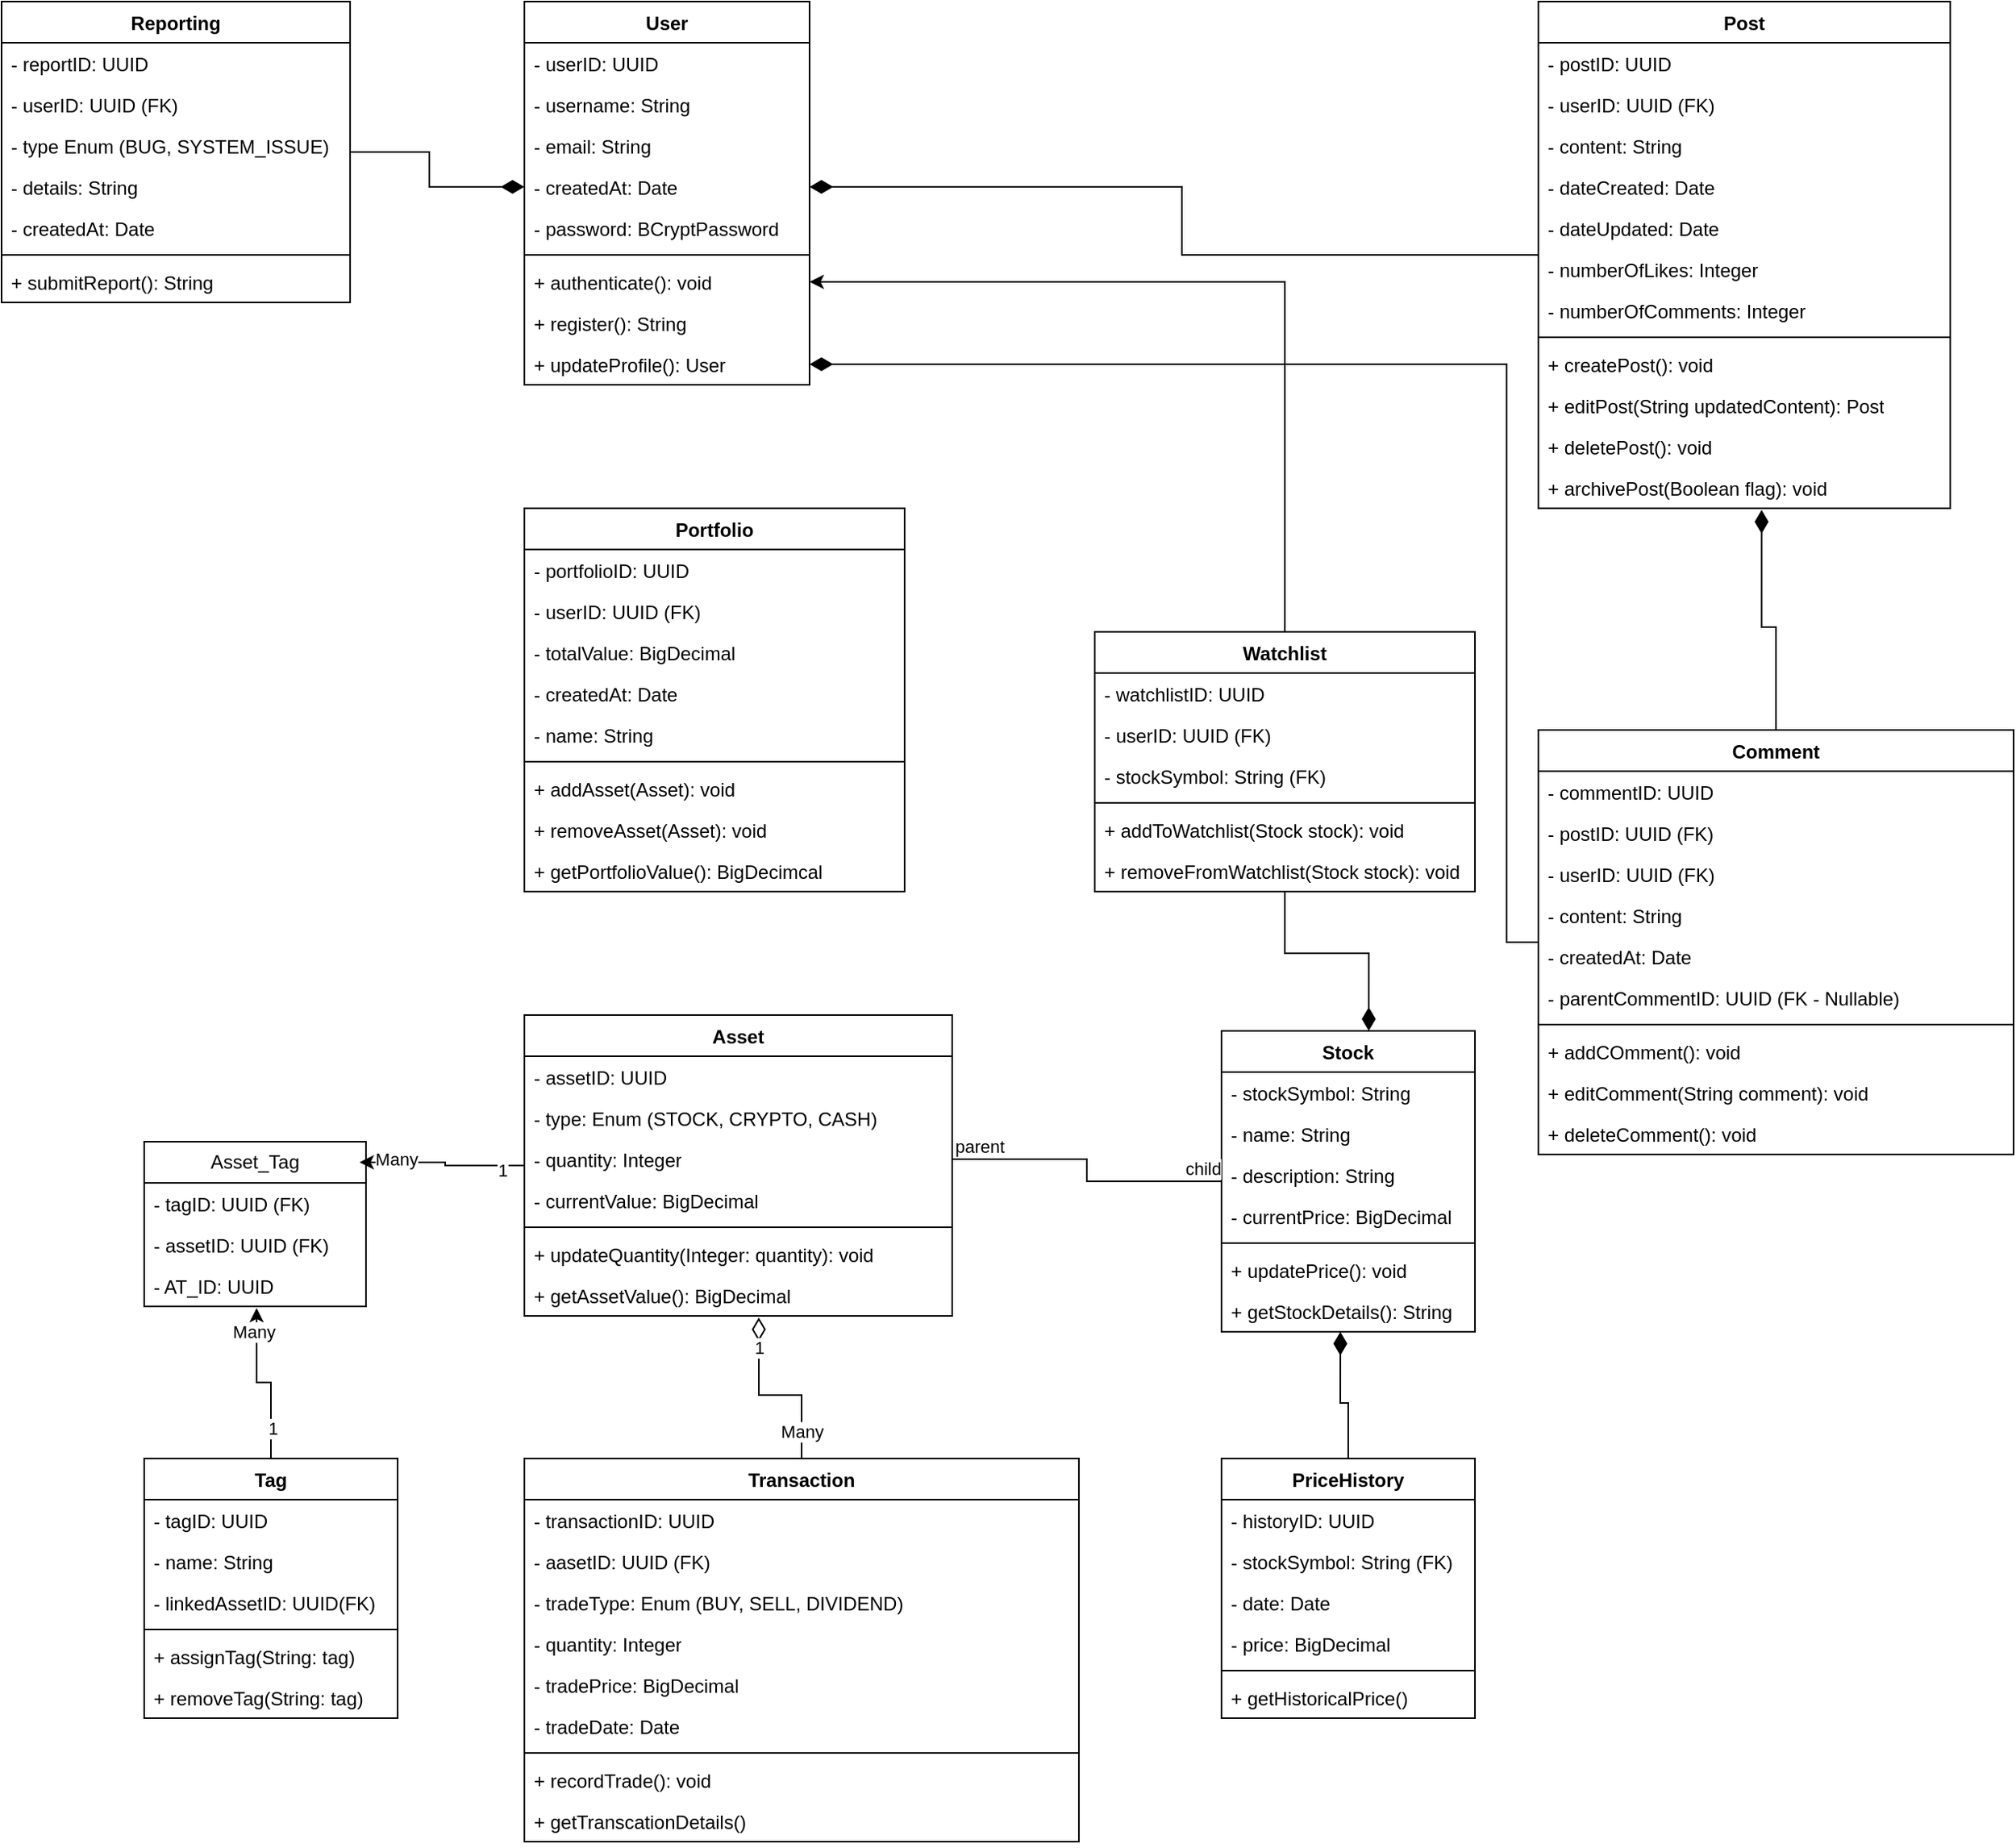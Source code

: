 <mxfile version="27.1.1">
  <diagram name="Page-1" id="xA2utUToeC0ERd6fN_F2">
    <mxGraphModel dx="2295" dy="1387" grid="1" gridSize="10" guides="1" tooltips="1" connect="1" arrows="1" fold="1" page="1" pageScale="1" pageWidth="850" pageHeight="1100" math="0" shadow="0">
      <root>
        <mxCell id="0" />
        <mxCell id="1" parent="0" />
        <mxCell id="ZjIyij9yRDA-BsAhXLXP-1" value="User" style="swimlane;fontStyle=1;align=center;verticalAlign=top;childLayout=stackLayout;horizontal=1;startSize=26;horizontalStack=0;resizeParent=1;resizeParentMax=0;resizeLast=0;collapsible=1;marginBottom=0;whiteSpace=wrap;html=1;" vertex="1" parent="1">
          <mxGeometry x="80" y="80" width="180" height="242" as="geometry" />
        </mxCell>
        <mxCell id="ZjIyij9yRDA-BsAhXLXP-2" value="- userID: UUID" style="text;strokeColor=none;fillColor=none;align=left;verticalAlign=top;spacingLeft=4;spacingRight=4;overflow=hidden;rotatable=0;points=[[0,0.5],[1,0.5]];portConstraint=eastwest;whiteSpace=wrap;html=1;" vertex="1" parent="ZjIyij9yRDA-BsAhXLXP-1">
          <mxGeometry y="26" width="180" height="26" as="geometry" />
        </mxCell>
        <mxCell id="ZjIyij9yRDA-BsAhXLXP-9" value="- username: String" style="text;strokeColor=none;fillColor=none;align=left;verticalAlign=top;spacingLeft=4;spacingRight=4;overflow=hidden;rotatable=0;points=[[0,0.5],[1,0.5]];portConstraint=eastwest;whiteSpace=wrap;html=1;" vertex="1" parent="ZjIyij9yRDA-BsAhXLXP-1">
          <mxGeometry y="52" width="180" height="26" as="geometry" />
        </mxCell>
        <mxCell id="ZjIyij9yRDA-BsAhXLXP-8" value="- email: String" style="text;strokeColor=none;fillColor=none;align=left;verticalAlign=top;spacingLeft=4;spacingRight=4;overflow=hidden;rotatable=0;points=[[0,0.5],[1,0.5]];portConstraint=eastwest;whiteSpace=wrap;html=1;" vertex="1" parent="ZjIyij9yRDA-BsAhXLXP-1">
          <mxGeometry y="78" width="180" height="26" as="geometry" />
        </mxCell>
        <mxCell id="ZjIyij9yRDA-BsAhXLXP-10" value="- createdAt: Date" style="text;strokeColor=none;fillColor=none;align=left;verticalAlign=top;spacingLeft=4;spacingRight=4;overflow=hidden;rotatable=0;points=[[0,0.5],[1,0.5]];portConstraint=eastwest;whiteSpace=wrap;html=1;" vertex="1" parent="ZjIyij9yRDA-BsAhXLXP-1">
          <mxGeometry y="104" width="180" height="26" as="geometry" />
        </mxCell>
        <mxCell id="ZjIyij9yRDA-BsAhXLXP-11" value="- password: BCryptPassword" style="text;strokeColor=none;fillColor=none;align=left;verticalAlign=top;spacingLeft=4;spacingRight=4;overflow=hidden;rotatable=0;points=[[0,0.5],[1,0.5]];portConstraint=eastwest;whiteSpace=wrap;html=1;" vertex="1" parent="ZjIyij9yRDA-BsAhXLXP-1">
          <mxGeometry y="130" width="180" height="26" as="geometry" />
        </mxCell>
        <mxCell id="ZjIyij9yRDA-BsAhXLXP-3" value="" style="line;strokeWidth=1;fillColor=none;align=left;verticalAlign=middle;spacingTop=-1;spacingLeft=3;spacingRight=3;rotatable=0;labelPosition=right;points=[];portConstraint=eastwest;strokeColor=inherit;" vertex="1" parent="ZjIyij9yRDA-BsAhXLXP-1">
          <mxGeometry y="156" width="180" height="8" as="geometry" />
        </mxCell>
        <mxCell id="ZjIyij9yRDA-BsAhXLXP-4" value="+ authenticate(): void" style="text;strokeColor=none;fillColor=none;align=left;verticalAlign=top;spacingLeft=4;spacingRight=4;overflow=hidden;rotatable=0;points=[[0,0.5],[1,0.5]];portConstraint=eastwest;whiteSpace=wrap;html=1;" vertex="1" parent="ZjIyij9yRDA-BsAhXLXP-1">
          <mxGeometry y="164" width="180" height="26" as="geometry" />
        </mxCell>
        <mxCell id="ZjIyij9yRDA-BsAhXLXP-13" value="+ register(): String" style="text;strokeColor=none;fillColor=none;align=left;verticalAlign=top;spacingLeft=4;spacingRight=4;overflow=hidden;rotatable=0;points=[[0,0.5],[1,0.5]];portConstraint=eastwest;whiteSpace=wrap;html=1;" vertex="1" parent="ZjIyij9yRDA-BsAhXLXP-1">
          <mxGeometry y="190" width="180" height="26" as="geometry" />
        </mxCell>
        <mxCell id="ZjIyij9yRDA-BsAhXLXP-14" value="+ updateProfile(): User" style="text;strokeColor=none;fillColor=none;align=left;verticalAlign=top;spacingLeft=4;spacingRight=4;overflow=hidden;rotatable=0;points=[[0,0.5],[1,0.5]];portConstraint=eastwest;whiteSpace=wrap;html=1;" vertex="1" parent="ZjIyij9yRDA-BsAhXLXP-1">
          <mxGeometry y="216" width="180" height="26" as="geometry" />
        </mxCell>
        <mxCell id="ZjIyij9yRDA-BsAhXLXP-19" value="Portfolio" style="swimlane;fontStyle=1;align=center;verticalAlign=top;childLayout=stackLayout;horizontal=1;startSize=26;horizontalStack=0;resizeParent=1;resizeParentMax=0;resizeLast=0;collapsible=1;marginBottom=0;whiteSpace=wrap;html=1;" vertex="1" parent="1">
          <mxGeometry x="80" y="400" width="240" height="242" as="geometry" />
        </mxCell>
        <mxCell id="ZjIyij9yRDA-BsAhXLXP-20" value="- portfolioID: UUID" style="text;strokeColor=none;fillColor=none;align=left;verticalAlign=top;spacingLeft=4;spacingRight=4;overflow=hidden;rotatable=0;points=[[0,0.5],[1,0.5]];portConstraint=eastwest;whiteSpace=wrap;html=1;" vertex="1" parent="ZjIyij9yRDA-BsAhXLXP-19">
          <mxGeometry y="26" width="240" height="26" as="geometry" />
        </mxCell>
        <mxCell id="ZjIyij9yRDA-BsAhXLXP-25" value="- userID: UUID (FK)" style="text;strokeColor=none;fillColor=none;align=left;verticalAlign=top;spacingLeft=4;spacingRight=4;overflow=hidden;rotatable=0;points=[[0,0.5],[1,0.5]];portConstraint=eastwest;whiteSpace=wrap;html=1;" vertex="1" parent="ZjIyij9yRDA-BsAhXLXP-19">
          <mxGeometry y="52" width="240" height="26" as="geometry" />
        </mxCell>
        <mxCell id="ZjIyij9yRDA-BsAhXLXP-24" value="- totalValue: BigDecimal" style="text;strokeColor=none;fillColor=none;align=left;verticalAlign=top;spacingLeft=4;spacingRight=4;overflow=hidden;rotatable=0;points=[[0,0.5],[1,0.5]];portConstraint=eastwest;whiteSpace=wrap;html=1;" vertex="1" parent="ZjIyij9yRDA-BsAhXLXP-19">
          <mxGeometry y="78" width="240" height="26" as="geometry" />
        </mxCell>
        <mxCell id="ZjIyij9yRDA-BsAhXLXP-23" value="- createdAt: Date" style="text;strokeColor=none;fillColor=none;align=left;verticalAlign=top;spacingLeft=4;spacingRight=4;overflow=hidden;rotatable=0;points=[[0,0.5],[1,0.5]];portConstraint=eastwest;whiteSpace=wrap;html=1;" vertex="1" parent="ZjIyij9yRDA-BsAhXLXP-19">
          <mxGeometry y="104" width="240" height="26" as="geometry" />
        </mxCell>
        <mxCell id="ZjIyij9yRDA-BsAhXLXP-26" value="- name: String" style="text;strokeColor=none;fillColor=none;align=left;verticalAlign=top;spacingLeft=4;spacingRight=4;overflow=hidden;rotatable=0;points=[[0,0.5],[1,0.5]];portConstraint=eastwest;whiteSpace=wrap;html=1;" vertex="1" parent="ZjIyij9yRDA-BsAhXLXP-19">
          <mxGeometry y="130" width="240" height="26" as="geometry" />
        </mxCell>
        <mxCell id="ZjIyij9yRDA-BsAhXLXP-21" value="" style="line;strokeWidth=1;fillColor=none;align=left;verticalAlign=middle;spacingTop=-1;spacingLeft=3;spacingRight=3;rotatable=0;labelPosition=right;points=[];portConstraint=eastwest;strokeColor=inherit;" vertex="1" parent="ZjIyij9yRDA-BsAhXLXP-19">
          <mxGeometry y="156" width="240" height="8" as="geometry" />
        </mxCell>
        <mxCell id="ZjIyij9yRDA-BsAhXLXP-22" value="+ addAsset(Asset): void" style="text;strokeColor=none;fillColor=none;align=left;verticalAlign=top;spacingLeft=4;spacingRight=4;overflow=hidden;rotatable=0;points=[[0,0.5],[1,0.5]];portConstraint=eastwest;whiteSpace=wrap;html=1;" vertex="1" parent="ZjIyij9yRDA-BsAhXLXP-19">
          <mxGeometry y="164" width="240" height="26" as="geometry" />
        </mxCell>
        <mxCell id="ZjIyij9yRDA-BsAhXLXP-27" value="+ removeAsset(Asset): void" style="text;strokeColor=none;fillColor=none;align=left;verticalAlign=top;spacingLeft=4;spacingRight=4;overflow=hidden;rotatable=0;points=[[0,0.5],[1,0.5]];portConstraint=eastwest;whiteSpace=wrap;html=1;" vertex="1" parent="ZjIyij9yRDA-BsAhXLXP-19">
          <mxGeometry y="190" width="240" height="26" as="geometry" />
        </mxCell>
        <mxCell id="ZjIyij9yRDA-BsAhXLXP-28" value="+ getPortfolioValue(): BigDecimcal" style="text;strokeColor=none;fillColor=none;align=left;verticalAlign=top;spacingLeft=4;spacingRight=4;overflow=hidden;rotatable=0;points=[[0,0.5],[1,0.5]];portConstraint=eastwest;whiteSpace=wrap;html=1;" vertex="1" parent="ZjIyij9yRDA-BsAhXLXP-19">
          <mxGeometry y="216" width="240" height="26" as="geometry" />
        </mxCell>
        <mxCell id="ZjIyij9yRDA-BsAhXLXP-29" value="Asset" style="swimlane;fontStyle=1;align=center;verticalAlign=top;childLayout=stackLayout;horizontal=1;startSize=26;horizontalStack=0;resizeParent=1;resizeParentMax=0;resizeLast=0;collapsible=1;marginBottom=0;whiteSpace=wrap;html=1;" vertex="1" parent="1">
          <mxGeometry x="80" y="720" width="270" height="190" as="geometry" />
        </mxCell>
        <mxCell id="ZjIyij9yRDA-BsAhXLXP-30" value="- assetID: UUID" style="text;strokeColor=none;fillColor=none;align=left;verticalAlign=top;spacingLeft=4;spacingRight=4;overflow=hidden;rotatable=0;points=[[0,0.5],[1,0.5]];portConstraint=eastwest;whiteSpace=wrap;html=1;" vertex="1" parent="ZjIyij9yRDA-BsAhXLXP-29">
          <mxGeometry y="26" width="270" height="26" as="geometry" />
        </mxCell>
        <mxCell id="ZjIyij9yRDA-BsAhXLXP-33" value="- type: Enum (STOCK, CRYPTO, CASH)" style="text;strokeColor=none;fillColor=none;align=left;verticalAlign=top;spacingLeft=4;spacingRight=4;overflow=hidden;rotatable=0;points=[[0,0.5],[1,0.5]];portConstraint=eastwest;whiteSpace=wrap;html=1;" vertex="1" parent="ZjIyij9yRDA-BsAhXLXP-29">
          <mxGeometry y="52" width="270" height="26" as="geometry" />
        </mxCell>
        <mxCell id="ZjIyij9yRDA-BsAhXLXP-34" value="- quantity: Integer" style="text;strokeColor=none;fillColor=none;align=left;verticalAlign=top;spacingLeft=4;spacingRight=4;overflow=hidden;rotatable=0;points=[[0,0.5],[1,0.5]];portConstraint=eastwest;whiteSpace=wrap;html=1;" vertex="1" parent="ZjIyij9yRDA-BsAhXLXP-29">
          <mxGeometry y="78" width="270" height="26" as="geometry" />
        </mxCell>
        <mxCell id="ZjIyij9yRDA-BsAhXLXP-36" value="- currentValue: BigDecimal" style="text;strokeColor=none;fillColor=none;align=left;verticalAlign=top;spacingLeft=4;spacingRight=4;overflow=hidden;rotatable=0;points=[[0,0.5],[1,0.5]];portConstraint=eastwest;whiteSpace=wrap;html=1;" vertex="1" parent="ZjIyij9yRDA-BsAhXLXP-29">
          <mxGeometry y="104" width="270" height="26" as="geometry" />
        </mxCell>
        <mxCell id="ZjIyij9yRDA-BsAhXLXP-31" value="" style="line;strokeWidth=1;fillColor=none;align=left;verticalAlign=middle;spacingTop=-1;spacingLeft=3;spacingRight=3;rotatable=0;labelPosition=right;points=[];portConstraint=eastwest;strokeColor=inherit;" vertex="1" parent="ZjIyij9yRDA-BsAhXLXP-29">
          <mxGeometry y="130" width="270" height="8" as="geometry" />
        </mxCell>
        <mxCell id="ZjIyij9yRDA-BsAhXLXP-32" value="+ updateQuantity(Integer: quantity): void" style="text;strokeColor=none;fillColor=none;align=left;verticalAlign=top;spacingLeft=4;spacingRight=4;overflow=hidden;rotatable=0;points=[[0,0.5],[1,0.5]];portConstraint=eastwest;whiteSpace=wrap;html=1;" vertex="1" parent="ZjIyij9yRDA-BsAhXLXP-29">
          <mxGeometry y="138" width="270" height="26" as="geometry" />
        </mxCell>
        <mxCell id="ZjIyij9yRDA-BsAhXLXP-66" value="+ getAssetValue(): BigDecimal" style="text;strokeColor=none;fillColor=none;align=left;verticalAlign=top;spacingLeft=4;spacingRight=4;overflow=hidden;rotatable=0;points=[[0,0.5],[1,0.5]];portConstraint=eastwest;whiteSpace=wrap;html=1;" vertex="1" parent="ZjIyij9yRDA-BsAhXLXP-29">
          <mxGeometry y="164" width="270" height="26" as="geometry" />
        </mxCell>
        <mxCell id="ZjIyij9yRDA-BsAhXLXP-123" style="edgeStyle=orthogonalEdgeStyle;rounded=0;orthogonalLoop=1;jettySize=auto;html=1;entryX=1;entryY=0.5;entryDx=0;entryDy=0;endArrow=diamondThin;endFill=1;endSize=12;" edge="1" parent="1" source="ZjIyij9yRDA-BsAhXLXP-37" target="ZjIyij9yRDA-BsAhXLXP-10">
          <mxGeometry relative="1" as="geometry" />
        </mxCell>
        <mxCell id="ZjIyij9yRDA-BsAhXLXP-37" value="Post" style="swimlane;fontStyle=1;align=center;verticalAlign=top;childLayout=stackLayout;horizontal=1;startSize=26;horizontalStack=0;resizeParent=1;resizeParentMax=0;resizeLast=0;collapsible=1;marginBottom=0;whiteSpace=wrap;html=1;" vertex="1" parent="1">
          <mxGeometry x="720" y="80" width="260" height="320" as="geometry" />
        </mxCell>
        <mxCell id="ZjIyij9yRDA-BsAhXLXP-43" value="- postID: UUID" style="text;strokeColor=none;fillColor=none;align=left;verticalAlign=top;spacingLeft=4;spacingRight=4;overflow=hidden;rotatable=0;points=[[0,0.5],[1,0.5]];portConstraint=eastwest;whiteSpace=wrap;html=1;" vertex="1" parent="ZjIyij9yRDA-BsAhXLXP-37">
          <mxGeometry y="26" width="260" height="26" as="geometry" />
        </mxCell>
        <mxCell id="ZjIyij9yRDA-BsAhXLXP-42" value="- userID: UUID (FK)" style="text;strokeColor=none;fillColor=none;align=left;verticalAlign=top;spacingLeft=4;spacingRight=4;overflow=hidden;rotatable=0;points=[[0,0.5],[1,0.5]];portConstraint=eastwest;whiteSpace=wrap;html=1;" vertex="1" parent="ZjIyij9yRDA-BsAhXLXP-37">
          <mxGeometry y="52" width="260" height="26" as="geometry" />
        </mxCell>
        <mxCell id="ZjIyij9yRDA-BsAhXLXP-41" value="- content: String" style="text;strokeColor=none;fillColor=none;align=left;verticalAlign=top;spacingLeft=4;spacingRight=4;overflow=hidden;rotatable=0;points=[[0,0.5],[1,0.5]];portConstraint=eastwest;whiteSpace=wrap;html=1;" vertex="1" parent="ZjIyij9yRDA-BsAhXLXP-37">
          <mxGeometry y="78" width="260" height="26" as="geometry" />
        </mxCell>
        <mxCell id="ZjIyij9yRDA-BsAhXLXP-44" value="- dateCreated: Date" style="text;strokeColor=none;fillColor=none;align=left;verticalAlign=top;spacingLeft=4;spacingRight=4;overflow=hidden;rotatable=0;points=[[0,0.5],[1,0.5]];portConstraint=eastwest;whiteSpace=wrap;html=1;" vertex="1" parent="ZjIyij9yRDA-BsAhXLXP-37">
          <mxGeometry y="104" width="260" height="26" as="geometry" />
        </mxCell>
        <mxCell id="ZjIyij9yRDA-BsAhXLXP-38" value="- dateUpdated: Date" style="text;strokeColor=none;fillColor=none;align=left;verticalAlign=top;spacingLeft=4;spacingRight=4;overflow=hidden;rotatable=0;points=[[0,0.5],[1,0.5]];portConstraint=eastwest;whiteSpace=wrap;html=1;" vertex="1" parent="ZjIyij9yRDA-BsAhXLXP-37">
          <mxGeometry y="130" width="260" height="26" as="geometry" />
        </mxCell>
        <mxCell id="ZjIyij9yRDA-BsAhXLXP-45" value="- numberOfLikes: Integer" style="text;strokeColor=none;fillColor=none;align=left;verticalAlign=top;spacingLeft=4;spacingRight=4;overflow=hidden;rotatable=0;points=[[0,0.5],[1,0.5]];portConstraint=eastwest;whiteSpace=wrap;html=1;" vertex="1" parent="ZjIyij9yRDA-BsAhXLXP-37">
          <mxGeometry y="156" width="260" height="26" as="geometry" />
        </mxCell>
        <mxCell id="ZjIyij9yRDA-BsAhXLXP-46" value="- numberOfComments: Integer" style="text;strokeColor=none;fillColor=none;align=left;verticalAlign=top;spacingLeft=4;spacingRight=4;overflow=hidden;rotatable=0;points=[[0,0.5],[1,0.5]];portConstraint=eastwest;whiteSpace=wrap;html=1;" vertex="1" parent="ZjIyij9yRDA-BsAhXLXP-37">
          <mxGeometry y="182" width="260" height="26" as="geometry" />
        </mxCell>
        <mxCell id="ZjIyij9yRDA-BsAhXLXP-39" value="" style="line;strokeWidth=1;fillColor=none;align=left;verticalAlign=middle;spacingTop=-1;spacingLeft=3;spacingRight=3;rotatable=0;labelPosition=right;points=[];portConstraint=eastwest;strokeColor=inherit;" vertex="1" parent="ZjIyij9yRDA-BsAhXLXP-37">
          <mxGeometry y="208" width="260" height="8" as="geometry" />
        </mxCell>
        <mxCell id="ZjIyij9yRDA-BsAhXLXP-40" value="+ createPost(): void" style="text;strokeColor=none;fillColor=none;align=left;verticalAlign=top;spacingLeft=4;spacingRight=4;overflow=hidden;rotatable=0;points=[[0,0.5],[1,0.5]];portConstraint=eastwest;whiteSpace=wrap;html=1;" vertex="1" parent="ZjIyij9yRDA-BsAhXLXP-37">
          <mxGeometry y="216" width="260" height="26" as="geometry" />
        </mxCell>
        <mxCell id="ZjIyij9yRDA-BsAhXLXP-47" value="+ editPost(String updatedContent): Post" style="text;strokeColor=none;fillColor=none;align=left;verticalAlign=top;spacingLeft=4;spacingRight=4;overflow=hidden;rotatable=0;points=[[0,0.5],[1,0.5]];portConstraint=eastwest;whiteSpace=wrap;html=1;" vertex="1" parent="ZjIyij9yRDA-BsAhXLXP-37">
          <mxGeometry y="242" width="260" height="26" as="geometry" />
        </mxCell>
        <mxCell id="ZjIyij9yRDA-BsAhXLXP-48" value="+ deletePost(): void" style="text;strokeColor=none;fillColor=none;align=left;verticalAlign=top;spacingLeft=4;spacingRight=4;overflow=hidden;rotatable=0;points=[[0,0.5],[1,0.5]];portConstraint=eastwest;whiteSpace=wrap;html=1;" vertex="1" parent="ZjIyij9yRDA-BsAhXLXP-37">
          <mxGeometry y="268" width="260" height="26" as="geometry" />
        </mxCell>
        <mxCell id="ZjIyij9yRDA-BsAhXLXP-49" value="+ archivePost(Boolean flag): void" style="text;strokeColor=none;fillColor=none;align=left;verticalAlign=top;spacingLeft=4;spacingRight=4;overflow=hidden;rotatable=0;points=[[0,0.5],[1,0.5]];portConstraint=eastwest;whiteSpace=wrap;html=1;" vertex="1" parent="ZjIyij9yRDA-BsAhXLXP-37">
          <mxGeometry y="294" width="260" height="26" as="geometry" />
        </mxCell>
        <mxCell id="ZjIyij9yRDA-BsAhXLXP-122" style="edgeStyle=orthogonalEdgeStyle;rounded=0;orthogonalLoop=1;jettySize=auto;html=1;entryX=0;entryY=0.5;entryDx=0;entryDy=0;endArrow=diamondThin;endFill=1;endSize=12;" edge="1" parent="1" source="ZjIyij9yRDA-BsAhXLXP-50" target="ZjIyij9yRDA-BsAhXLXP-10">
          <mxGeometry relative="1" as="geometry" />
        </mxCell>
        <mxCell id="ZjIyij9yRDA-BsAhXLXP-50" value="Reporting" style="swimlane;fontStyle=1;align=center;verticalAlign=top;childLayout=stackLayout;horizontal=1;startSize=26;horizontalStack=0;resizeParent=1;resizeParentMax=0;resizeLast=0;collapsible=1;marginBottom=0;whiteSpace=wrap;html=1;" vertex="1" parent="1">
          <mxGeometry x="-250" y="80" width="220" height="190" as="geometry" />
        </mxCell>
        <mxCell id="ZjIyij9yRDA-BsAhXLXP-51" value="- reportID: UUID" style="text;strokeColor=none;fillColor=none;align=left;verticalAlign=top;spacingLeft=4;spacingRight=4;overflow=hidden;rotatable=0;points=[[0,0.5],[1,0.5]];portConstraint=eastwest;whiteSpace=wrap;html=1;" vertex="1" parent="ZjIyij9yRDA-BsAhXLXP-50">
          <mxGeometry y="26" width="220" height="26" as="geometry" />
        </mxCell>
        <mxCell id="ZjIyij9yRDA-BsAhXLXP-54" value="- userID: UUID (FK)" style="text;strokeColor=none;fillColor=none;align=left;verticalAlign=top;spacingLeft=4;spacingRight=4;overflow=hidden;rotatable=0;points=[[0,0.5],[1,0.5]];portConstraint=eastwest;whiteSpace=wrap;html=1;" vertex="1" parent="ZjIyij9yRDA-BsAhXLXP-50">
          <mxGeometry y="52" width="220" height="26" as="geometry" />
        </mxCell>
        <mxCell id="ZjIyij9yRDA-BsAhXLXP-55" value="- type Enum (BUG, SYSTEM_ISSUE)" style="text;strokeColor=none;fillColor=none;align=left;verticalAlign=top;spacingLeft=4;spacingRight=4;overflow=hidden;rotatable=0;points=[[0,0.5],[1,0.5]];portConstraint=eastwest;whiteSpace=wrap;html=1;" vertex="1" parent="ZjIyij9yRDA-BsAhXLXP-50">
          <mxGeometry y="78" width="220" height="26" as="geometry" />
        </mxCell>
        <mxCell id="ZjIyij9yRDA-BsAhXLXP-56" value="- details: String" style="text;strokeColor=none;fillColor=none;align=left;verticalAlign=top;spacingLeft=4;spacingRight=4;overflow=hidden;rotatable=0;points=[[0,0.5],[1,0.5]];portConstraint=eastwest;whiteSpace=wrap;html=1;" vertex="1" parent="ZjIyij9yRDA-BsAhXLXP-50">
          <mxGeometry y="104" width="220" height="26" as="geometry" />
        </mxCell>
        <mxCell id="ZjIyij9yRDA-BsAhXLXP-57" value="- createdAt: Date" style="text;strokeColor=none;fillColor=none;align=left;verticalAlign=top;spacingLeft=4;spacingRight=4;overflow=hidden;rotatable=0;points=[[0,0.5],[1,0.5]];portConstraint=eastwest;whiteSpace=wrap;html=1;" vertex="1" parent="ZjIyij9yRDA-BsAhXLXP-50">
          <mxGeometry y="130" width="220" height="26" as="geometry" />
        </mxCell>
        <mxCell id="ZjIyij9yRDA-BsAhXLXP-52" value="" style="line;strokeWidth=1;fillColor=none;align=left;verticalAlign=middle;spacingTop=-1;spacingLeft=3;spacingRight=3;rotatable=0;labelPosition=right;points=[];portConstraint=eastwest;strokeColor=inherit;" vertex="1" parent="ZjIyij9yRDA-BsAhXLXP-50">
          <mxGeometry y="156" width="220" height="8" as="geometry" />
        </mxCell>
        <mxCell id="ZjIyij9yRDA-BsAhXLXP-53" value="+ submitReport(): String" style="text;strokeColor=none;fillColor=none;align=left;verticalAlign=top;spacingLeft=4;spacingRight=4;overflow=hidden;rotatable=0;points=[[0,0.5],[1,0.5]];portConstraint=eastwest;whiteSpace=wrap;html=1;" vertex="1" parent="ZjIyij9yRDA-BsAhXLXP-50">
          <mxGeometry y="164" width="220" height="26" as="geometry" />
        </mxCell>
        <mxCell id="ZjIyij9yRDA-BsAhXLXP-58" value="Stock" style="swimlane;fontStyle=1;align=center;verticalAlign=top;childLayout=stackLayout;horizontal=1;startSize=26;horizontalStack=0;resizeParent=1;resizeParentMax=0;resizeLast=0;collapsible=1;marginBottom=0;whiteSpace=wrap;html=1;" vertex="1" parent="1">
          <mxGeometry x="520" y="730" width="160" height="190" as="geometry" />
        </mxCell>
        <mxCell id="ZjIyij9yRDA-BsAhXLXP-59" value="- stockSymbol: String" style="text;strokeColor=none;fillColor=none;align=left;verticalAlign=top;spacingLeft=4;spacingRight=4;overflow=hidden;rotatable=0;points=[[0,0.5],[1,0.5]];portConstraint=eastwest;whiteSpace=wrap;html=1;" vertex="1" parent="ZjIyij9yRDA-BsAhXLXP-58">
          <mxGeometry y="26" width="160" height="26" as="geometry" />
        </mxCell>
        <mxCell id="ZjIyij9yRDA-BsAhXLXP-62" value="- name: String" style="text;strokeColor=none;fillColor=none;align=left;verticalAlign=top;spacingLeft=4;spacingRight=4;overflow=hidden;rotatable=0;points=[[0,0.5],[1,0.5]];portConstraint=eastwest;whiteSpace=wrap;html=1;" vertex="1" parent="ZjIyij9yRDA-BsAhXLXP-58">
          <mxGeometry y="52" width="160" height="26" as="geometry" />
        </mxCell>
        <mxCell id="ZjIyij9yRDA-BsAhXLXP-63" value="- description: String" style="text;strokeColor=none;fillColor=none;align=left;verticalAlign=top;spacingLeft=4;spacingRight=4;overflow=hidden;rotatable=0;points=[[0,0.5],[1,0.5]];portConstraint=eastwest;whiteSpace=wrap;html=1;" vertex="1" parent="ZjIyij9yRDA-BsAhXLXP-58">
          <mxGeometry y="78" width="160" height="26" as="geometry" />
        </mxCell>
        <mxCell id="ZjIyij9yRDA-BsAhXLXP-64" value="- currentPrice: BigDecimal" style="text;strokeColor=none;fillColor=none;align=left;verticalAlign=top;spacingLeft=4;spacingRight=4;overflow=hidden;rotatable=0;points=[[0,0.5],[1,0.5]];portConstraint=eastwest;whiteSpace=wrap;html=1;" vertex="1" parent="ZjIyij9yRDA-BsAhXLXP-58">
          <mxGeometry y="104" width="160" height="26" as="geometry" />
        </mxCell>
        <mxCell id="ZjIyij9yRDA-BsAhXLXP-60" value="" style="line;strokeWidth=1;fillColor=none;align=left;verticalAlign=middle;spacingTop=-1;spacingLeft=3;spacingRight=3;rotatable=0;labelPosition=right;points=[];portConstraint=eastwest;strokeColor=inherit;" vertex="1" parent="ZjIyij9yRDA-BsAhXLXP-58">
          <mxGeometry y="130" width="160" height="8" as="geometry" />
        </mxCell>
        <mxCell id="ZjIyij9yRDA-BsAhXLXP-61" value="+ updatePrice(): void" style="text;strokeColor=none;fillColor=none;align=left;verticalAlign=top;spacingLeft=4;spacingRight=4;overflow=hidden;rotatable=0;points=[[0,0.5],[1,0.5]];portConstraint=eastwest;whiteSpace=wrap;html=1;" vertex="1" parent="ZjIyij9yRDA-BsAhXLXP-58">
          <mxGeometry y="138" width="160" height="26" as="geometry" />
        </mxCell>
        <mxCell id="ZjIyij9yRDA-BsAhXLXP-65" value="+ getStockDetails(): String" style="text;strokeColor=none;fillColor=none;align=left;verticalAlign=top;spacingLeft=4;spacingRight=4;overflow=hidden;rotatable=0;points=[[0,0.5],[1,0.5]];portConstraint=eastwest;whiteSpace=wrap;html=1;" vertex="1" parent="ZjIyij9yRDA-BsAhXLXP-58">
          <mxGeometry y="164" width="160" height="26" as="geometry" />
        </mxCell>
        <mxCell id="ZjIyij9yRDA-BsAhXLXP-68" value="" style="endArrow=none;html=1;edgeStyle=orthogonalEdgeStyle;rounded=0;exitX=1;exitY=0.5;exitDx=0;exitDy=0;" edge="1" parent="1" source="ZjIyij9yRDA-BsAhXLXP-34" target="ZjIyij9yRDA-BsAhXLXP-58">
          <mxGeometry relative="1" as="geometry">
            <mxPoint x="260" y="720" as="sourcePoint" />
            <mxPoint x="420" y="720" as="targetPoint" />
          </mxGeometry>
        </mxCell>
        <mxCell id="ZjIyij9yRDA-BsAhXLXP-69" value="parent" style="edgeLabel;resizable=0;html=1;align=left;verticalAlign=bottom;" connectable="0" vertex="1" parent="ZjIyij9yRDA-BsAhXLXP-68">
          <mxGeometry x="-1" relative="1" as="geometry" />
        </mxCell>
        <mxCell id="ZjIyij9yRDA-BsAhXLXP-70" value="child" style="edgeLabel;resizable=0;html=1;align=right;verticalAlign=bottom;" connectable="0" vertex="1" parent="ZjIyij9yRDA-BsAhXLXP-68">
          <mxGeometry x="1" relative="1" as="geometry" />
        </mxCell>
        <mxCell id="ZjIyij9yRDA-BsAhXLXP-71" value="PriceHistory" style="swimlane;fontStyle=1;align=center;verticalAlign=top;childLayout=stackLayout;horizontal=1;startSize=26;horizontalStack=0;resizeParent=1;resizeParentMax=0;resizeLast=0;collapsible=1;marginBottom=0;whiteSpace=wrap;html=1;" vertex="1" parent="1">
          <mxGeometry x="520" y="1000" width="160" height="164" as="geometry" />
        </mxCell>
        <mxCell id="ZjIyij9yRDA-BsAhXLXP-72" value="- historyID: UUID" style="text;strokeColor=none;fillColor=none;align=left;verticalAlign=top;spacingLeft=4;spacingRight=4;overflow=hidden;rotatable=0;points=[[0,0.5],[1,0.5]];portConstraint=eastwest;whiteSpace=wrap;html=1;" vertex="1" parent="ZjIyij9yRDA-BsAhXLXP-71">
          <mxGeometry y="26" width="160" height="26" as="geometry" />
        </mxCell>
        <mxCell id="ZjIyij9yRDA-BsAhXLXP-75" value="- stockSymbol: String (FK)" style="text;strokeColor=none;fillColor=none;align=left;verticalAlign=top;spacingLeft=4;spacingRight=4;overflow=hidden;rotatable=0;points=[[0,0.5],[1,0.5]];portConstraint=eastwest;whiteSpace=wrap;html=1;" vertex="1" parent="ZjIyij9yRDA-BsAhXLXP-71">
          <mxGeometry y="52" width="160" height="26" as="geometry" />
        </mxCell>
        <mxCell id="ZjIyij9yRDA-BsAhXLXP-76" value="- date: Date" style="text;strokeColor=none;fillColor=none;align=left;verticalAlign=top;spacingLeft=4;spacingRight=4;overflow=hidden;rotatable=0;points=[[0,0.5],[1,0.5]];portConstraint=eastwest;whiteSpace=wrap;html=1;" vertex="1" parent="ZjIyij9yRDA-BsAhXLXP-71">
          <mxGeometry y="78" width="160" height="26" as="geometry" />
        </mxCell>
        <mxCell id="ZjIyij9yRDA-BsAhXLXP-77" value="- price: BigDecimal" style="text;strokeColor=none;fillColor=none;align=left;verticalAlign=top;spacingLeft=4;spacingRight=4;overflow=hidden;rotatable=0;points=[[0,0.5],[1,0.5]];portConstraint=eastwest;whiteSpace=wrap;html=1;" vertex="1" parent="ZjIyij9yRDA-BsAhXLXP-71">
          <mxGeometry y="104" width="160" height="26" as="geometry" />
        </mxCell>
        <mxCell id="ZjIyij9yRDA-BsAhXLXP-73" value="" style="line;strokeWidth=1;fillColor=none;align=left;verticalAlign=middle;spacingTop=-1;spacingLeft=3;spacingRight=3;rotatable=0;labelPosition=right;points=[];portConstraint=eastwest;strokeColor=inherit;" vertex="1" parent="ZjIyij9yRDA-BsAhXLXP-71">
          <mxGeometry y="130" width="160" height="8" as="geometry" />
        </mxCell>
        <mxCell id="ZjIyij9yRDA-BsAhXLXP-74" value="+ getHistoricalPrice()" style="text;strokeColor=none;fillColor=none;align=left;verticalAlign=top;spacingLeft=4;spacingRight=4;overflow=hidden;rotatable=0;points=[[0,0.5],[1,0.5]];portConstraint=eastwest;whiteSpace=wrap;html=1;" vertex="1" parent="ZjIyij9yRDA-BsAhXLXP-71">
          <mxGeometry y="138" width="160" height="26" as="geometry" />
        </mxCell>
        <mxCell id="ZjIyij9yRDA-BsAhXLXP-78" value="Transaction" style="swimlane;fontStyle=1;align=center;verticalAlign=top;childLayout=stackLayout;horizontal=1;startSize=26;horizontalStack=0;resizeParent=1;resizeParentMax=0;resizeLast=0;collapsible=1;marginBottom=0;whiteSpace=wrap;html=1;" vertex="1" parent="1">
          <mxGeometry x="80" y="1000" width="350" height="242" as="geometry" />
        </mxCell>
        <mxCell id="ZjIyij9yRDA-BsAhXLXP-79" value="- transactionID: UUID" style="text;strokeColor=none;fillColor=none;align=left;verticalAlign=top;spacingLeft=4;spacingRight=4;overflow=hidden;rotatable=0;points=[[0,0.5],[1,0.5]];portConstraint=eastwest;whiteSpace=wrap;html=1;" vertex="1" parent="ZjIyij9yRDA-BsAhXLXP-78">
          <mxGeometry y="26" width="350" height="26" as="geometry" />
        </mxCell>
        <mxCell id="ZjIyij9yRDA-BsAhXLXP-82" value="- aasetID: UUID (FK)" style="text;strokeColor=none;fillColor=none;align=left;verticalAlign=top;spacingLeft=4;spacingRight=4;overflow=hidden;rotatable=0;points=[[0,0.5],[1,0.5]];portConstraint=eastwest;whiteSpace=wrap;html=1;" vertex="1" parent="ZjIyij9yRDA-BsAhXLXP-78">
          <mxGeometry y="52" width="350" height="26" as="geometry" />
        </mxCell>
        <mxCell id="ZjIyij9yRDA-BsAhXLXP-83" value="- tradeType: Enum (BUY, SELL, DIVIDEND)" style="text;strokeColor=none;fillColor=none;align=left;verticalAlign=top;spacingLeft=4;spacingRight=4;overflow=hidden;rotatable=0;points=[[0,0.5],[1,0.5]];portConstraint=eastwest;whiteSpace=wrap;html=1;" vertex="1" parent="ZjIyij9yRDA-BsAhXLXP-78">
          <mxGeometry y="78" width="350" height="26" as="geometry" />
        </mxCell>
        <mxCell id="ZjIyij9yRDA-BsAhXLXP-85" value="- quantity: Integer" style="text;strokeColor=none;fillColor=none;align=left;verticalAlign=top;spacingLeft=4;spacingRight=4;overflow=hidden;rotatable=0;points=[[0,0.5],[1,0.5]];portConstraint=eastwest;whiteSpace=wrap;html=1;" vertex="1" parent="ZjIyij9yRDA-BsAhXLXP-78">
          <mxGeometry y="104" width="350" height="26" as="geometry" />
        </mxCell>
        <mxCell id="ZjIyij9yRDA-BsAhXLXP-86" value="- tradePrice: BigDecimal" style="text;strokeColor=none;fillColor=none;align=left;verticalAlign=top;spacingLeft=4;spacingRight=4;overflow=hidden;rotatable=0;points=[[0,0.5],[1,0.5]];portConstraint=eastwest;whiteSpace=wrap;html=1;" vertex="1" parent="ZjIyij9yRDA-BsAhXLXP-78">
          <mxGeometry y="130" width="350" height="26" as="geometry" />
        </mxCell>
        <mxCell id="ZjIyij9yRDA-BsAhXLXP-87" value="- tradeDate: Date" style="text;strokeColor=none;fillColor=none;align=left;verticalAlign=top;spacingLeft=4;spacingRight=4;overflow=hidden;rotatable=0;points=[[0,0.5],[1,0.5]];portConstraint=eastwest;whiteSpace=wrap;html=1;" vertex="1" parent="ZjIyij9yRDA-BsAhXLXP-78">
          <mxGeometry y="156" width="350" height="26" as="geometry" />
        </mxCell>
        <mxCell id="ZjIyij9yRDA-BsAhXLXP-80" value="" style="line;strokeWidth=1;fillColor=none;align=left;verticalAlign=middle;spacingTop=-1;spacingLeft=3;spacingRight=3;rotatable=0;labelPosition=right;points=[];portConstraint=eastwest;strokeColor=inherit;" vertex="1" parent="ZjIyij9yRDA-BsAhXLXP-78">
          <mxGeometry y="182" width="350" height="8" as="geometry" />
        </mxCell>
        <mxCell id="ZjIyij9yRDA-BsAhXLXP-81" value="+ recordTrade(): void" style="text;strokeColor=none;fillColor=none;align=left;verticalAlign=top;spacingLeft=4;spacingRight=4;overflow=hidden;rotatable=0;points=[[0,0.5],[1,0.5]];portConstraint=eastwest;whiteSpace=wrap;html=1;" vertex="1" parent="ZjIyij9yRDA-BsAhXLXP-78">
          <mxGeometry y="190" width="350" height="26" as="geometry" />
        </mxCell>
        <mxCell id="ZjIyij9yRDA-BsAhXLXP-88" value="+ getTranscationDetails()" style="text;strokeColor=none;fillColor=none;align=left;verticalAlign=top;spacingLeft=4;spacingRight=4;overflow=hidden;rotatable=0;points=[[0,0.5],[1,0.5]];portConstraint=eastwest;whiteSpace=wrap;html=1;" vertex="1" parent="ZjIyij9yRDA-BsAhXLXP-78">
          <mxGeometry y="216" width="350" height="26" as="geometry" />
        </mxCell>
        <mxCell id="ZjIyij9yRDA-BsAhXLXP-89" value="Tag" style="swimlane;fontStyle=1;align=center;verticalAlign=top;childLayout=stackLayout;horizontal=1;startSize=26;horizontalStack=0;resizeParent=1;resizeParentMax=0;resizeLast=0;collapsible=1;marginBottom=0;whiteSpace=wrap;html=1;" vertex="1" parent="1">
          <mxGeometry x="-160" y="1000" width="160" height="164" as="geometry" />
        </mxCell>
        <mxCell id="ZjIyij9yRDA-BsAhXLXP-90" value="- tagID: UUID" style="text;strokeColor=none;fillColor=none;align=left;verticalAlign=top;spacingLeft=4;spacingRight=4;overflow=hidden;rotatable=0;points=[[0,0.5],[1,0.5]];portConstraint=eastwest;whiteSpace=wrap;html=1;" vertex="1" parent="ZjIyij9yRDA-BsAhXLXP-89">
          <mxGeometry y="26" width="160" height="26" as="geometry" />
        </mxCell>
        <mxCell id="ZjIyij9yRDA-BsAhXLXP-94" value="- name: String" style="text;strokeColor=none;fillColor=none;align=left;verticalAlign=top;spacingLeft=4;spacingRight=4;overflow=hidden;rotatable=0;points=[[0,0.5],[1,0.5]];portConstraint=eastwest;whiteSpace=wrap;html=1;" vertex="1" parent="ZjIyij9yRDA-BsAhXLXP-89">
          <mxGeometry y="52" width="160" height="26" as="geometry" />
        </mxCell>
        <mxCell id="ZjIyij9yRDA-BsAhXLXP-95" value="- linkedAssetID: UUID(FK)" style="text;strokeColor=none;fillColor=none;align=left;verticalAlign=top;spacingLeft=4;spacingRight=4;overflow=hidden;rotatable=0;points=[[0,0.5],[1,0.5]];portConstraint=eastwest;whiteSpace=wrap;html=1;" vertex="1" parent="ZjIyij9yRDA-BsAhXLXP-89">
          <mxGeometry y="78" width="160" height="26" as="geometry" />
        </mxCell>
        <mxCell id="ZjIyij9yRDA-BsAhXLXP-91" value="" style="line;strokeWidth=1;fillColor=none;align=left;verticalAlign=middle;spacingTop=-1;spacingLeft=3;spacingRight=3;rotatable=0;labelPosition=right;points=[];portConstraint=eastwest;strokeColor=inherit;" vertex="1" parent="ZjIyij9yRDA-BsAhXLXP-89">
          <mxGeometry y="104" width="160" height="8" as="geometry" />
        </mxCell>
        <mxCell id="ZjIyij9yRDA-BsAhXLXP-92" value="+ assignTag(String: tag)" style="text;strokeColor=none;fillColor=none;align=left;verticalAlign=top;spacingLeft=4;spacingRight=4;overflow=hidden;rotatable=0;points=[[0,0.5],[1,0.5]];portConstraint=eastwest;whiteSpace=wrap;html=1;" vertex="1" parent="ZjIyij9yRDA-BsAhXLXP-89">
          <mxGeometry y="112" width="160" height="26" as="geometry" />
        </mxCell>
        <mxCell id="ZjIyij9yRDA-BsAhXLXP-97" value="+ removeTag(String: tag)" style="text;strokeColor=none;fillColor=none;align=left;verticalAlign=top;spacingLeft=4;spacingRight=4;overflow=hidden;rotatable=0;points=[[0,0.5],[1,0.5]];portConstraint=eastwest;whiteSpace=wrap;html=1;" vertex="1" parent="ZjIyij9yRDA-BsAhXLXP-89">
          <mxGeometry y="138" width="160" height="26" as="geometry" />
        </mxCell>
        <mxCell id="ZjIyij9yRDA-BsAhXLXP-102" value="Asset_Tag" style="swimlane;fontStyle=0;childLayout=stackLayout;horizontal=1;startSize=26;fillColor=none;horizontalStack=0;resizeParent=1;resizeParentMax=0;resizeLast=0;collapsible=1;marginBottom=0;whiteSpace=wrap;html=1;" vertex="1" parent="1">
          <mxGeometry x="-160" y="800" width="140" height="104" as="geometry" />
        </mxCell>
        <mxCell id="ZjIyij9yRDA-BsAhXLXP-103" value="- tagID: UUID (FK)" style="text;strokeColor=none;fillColor=none;align=left;verticalAlign=top;spacingLeft=4;spacingRight=4;overflow=hidden;rotatable=0;points=[[0,0.5],[1,0.5]];portConstraint=eastwest;whiteSpace=wrap;html=1;" vertex="1" parent="ZjIyij9yRDA-BsAhXLXP-102">
          <mxGeometry y="26" width="140" height="26" as="geometry" />
        </mxCell>
        <mxCell id="ZjIyij9yRDA-BsAhXLXP-104" value="- assetID: UUID (FK)" style="text;strokeColor=none;fillColor=none;align=left;verticalAlign=top;spacingLeft=4;spacingRight=4;overflow=hidden;rotatable=0;points=[[0,0.5],[1,0.5]];portConstraint=eastwest;whiteSpace=wrap;html=1;" vertex="1" parent="ZjIyij9yRDA-BsAhXLXP-102">
          <mxGeometry y="52" width="140" height="26" as="geometry" />
        </mxCell>
        <mxCell id="ZjIyij9yRDA-BsAhXLXP-105" value="- AT_ID: UUID" style="text;strokeColor=none;fillColor=none;align=left;verticalAlign=top;spacingLeft=4;spacingRight=4;overflow=hidden;rotatable=0;points=[[0,0.5],[1,0.5]];portConstraint=eastwest;whiteSpace=wrap;html=1;" vertex="1" parent="ZjIyij9yRDA-BsAhXLXP-102">
          <mxGeometry y="78" width="140" height="26" as="geometry" />
        </mxCell>
        <mxCell id="ZjIyij9yRDA-BsAhXLXP-106" style="edgeStyle=orthogonalEdgeStyle;rounded=0;orthogonalLoop=1;jettySize=auto;html=1;entryX=0.507;entryY=1.038;entryDx=0;entryDy=0;entryPerimeter=0;" edge="1" parent="1" source="ZjIyij9yRDA-BsAhXLXP-89" target="ZjIyij9yRDA-BsAhXLXP-105">
          <mxGeometry relative="1" as="geometry" />
        </mxCell>
        <mxCell id="ZjIyij9yRDA-BsAhXLXP-110" value="1" style="edgeLabel;html=1;align=center;verticalAlign=middle;resizable=0;points=[];" vertex="1" connectable="0" parent="ZjIyij9yRDA-BsAhXLXP-106">
          <mxGeometry x="-0.638" y="-1" relative="1" as="geometry">
            <mxPoint as="offset" />
          </mxGeometry>
        </mxCell>
        <mxCell id="ZjIyij9yRDA-BsAhXLXP-111" value="Many" style="edgeLabel;html=1;align=center;verticalAlign=middle;resizable=0;points=[];" vertex="1" connectable="0" parent="ZjIyij9yRDA-BsAhXLXP-106">
          <mxGeometry x="0.723" y="2" relative="1" as="geometry">
            <mxPoint as="offset" />
          </mxGeometry>
        </mxCell>
        <mxCell id="ZjIyij9yRDA-BsAhXLXP-107" style="edgeStyle=orthogonalEdgeStyle;rounded=0;orthogonalLoop=1;jettySize=auto;html=1;entryX=0.971;entryY=0.125;entryDx=0;entryDy=0;entryPerimeter=0;" edge="1" parent="1" source="ZjIyij9yRDA-BsAhXLXP-29" target="ZjIyij9yRDA-BsAhXLXP-102">
          <mxGeometry relative="1" as="geometry" />
        </mxCell>
        <mxCell id="ZjIyij9yRDA-BsAhXLXP-108" value="Many" style="edgeLabel;html=1;align=center;verticalAlign=middle;resizable=0;points=[];" vertex="1" connectable="0" parent="ZjIyij9yRDA-BsAhXLXP-107">
          <mxGeometry x="0.565" y="-2" relative="1" as="geometry">
            <mxPoint as="offset" />
          </mxGeometry>
        </mxCell>
        <mxCell id="ZjIyij9yRDA-BsAhXLXP-109" value="1" style="edgeLabel;html=1;align=center;verticalAlign=middle;resizable=0;points=[];" vertex="1" connectable="0" parent="ZjIyij9yRDA-BsAhXLXP-107">
          <mxGeometry x="-0.736" y="3" relative="1" as="geometry">
            <mxPoint as="offset" />
          </mxGeometry>
        </mxCell>
        <mxCell id="ZjIyij9yRDA-BsAhXLXP-112" style="edgeStyle=orthogonalEdgeStyle;rounded=0;orthogonalLoop=1;jettySize=auto;html=1;entryX=0.548;entryY=1.038;entryDx=0;entryDy=0;entryPerimeter=0;endArrow=diamondThin;endFill=0;endSize=12;" edge="1" parent="1" source="ZjIyij9yRDA-BsAhXLXP-78" target="ZjIyij9yRDA-BsAhXLXP-66">
          <mxGeometry relative="1" as="geometry" />
        </mxCell>
        <mxCell id="ZjIyij9yRDA-BsAhXLXP-113" value="1" style="edgeLabel;html=1;align=center;verticalAlign=middle;resizable=0;points=[];" vertex="1" connectable="0" parent="ZjIyij9yRDA-BsAhXLXP-112">
          <mxGeometry x="0.724" relative="1" as="geometry">
            <mxPoint y="3" as="offset" />
          </mxGeometry>
        </mxCell>
        <mxCell id="ZjIyij9yRDA-BsAhXLXP-114" value="Many" style="edgeLabel;html=1;align=center;verticalAlign=middle;resizable=0;points=[];" vertex="1" connectable="0" parent="ZjIyij9yRDA-BsAhXLXP-112">
          <mxGeometry x="-0.707" relative="1" as="geometry">
            <mxPoint as="offset" />
          </mxGeometry>
        </mxCell>
        <mxCell id="ZjIyij9yRDA-BsAhXLXP-121" style="edgeStyle=orthogonalEdgeStyle;rounded=0;orthogonalLoop=1;jettySize=auto;html=1;entryX=0.469;entryY=1;entryDx=0;entryDy=0;entryPerimeter=0;endArrow=diamondThin;endFill=1;endSize=12;" edge="1" parent="1" source="ZjIyij9yRDA-BsAhXLXP-71" target="ZjIyij9yRDA-BsAhXLXP-65">
          <mxGeometry relative="1" as="geometry" />
        </mxCell>
        <mxCell id="ZjIyij9yRDA-BsAhXLXP-132" style="edgeStyle=orthogonalEdgeStyle;rounded=0;orthogonalLoop=1;jettySize=auto;html=1;entryX=1;entryY=0.5;entryDx=0;entryDy=0;" edge="1" parent="1" source="ZjIyij9yRDA-BsAhXLXP-124" target="ZjIyij9yRDA-BsAhXLXP-4">
          <mxGeometry relative="1" as="geometry" />
        </mxCell>
        <mxCell id="ZjIyij9yRDA-BsAhXLXP-124" value="Watchlist" style="swimlane;fontStyle=1;align=center;verticalAlign=top;childLayout=stackLayout;horizontal=1;startSize=26;horizontalStack=0;resizeParent=1;resizeParentMax=0;resizeLast=0;collapsible=1;marginBottom=0;whiteSpace=wrap;html=1;" vertex="1" parent="1">
          <mxGeometry x="440" y="478" width="240" height="164" as="geometry" />
        </mxCell>
        <mxCell id="ZjIyij9yRDA-BsAhXLXP-125" value="- watchlistID: UUID" style="text;strokeColor=none;fillColor=none;align=left;verticalAlign=top;spacingLeft=4;spacingRight=4;overflow=hidden;rotatable=0;points=[[0,0.5],[1,0.5]];portConstraint=eastwest;whiteSpace=wrap;html=1;" vertex="1" parent="ZjIyij9yRDA-BsAhXLXP-124">
          <mxGeometry y="26" width="240" height="26" as="geometry" />
        </mxCell>
        <mxCell id="ZjIyij9yRDA-BsAhXLXP-128" value="- userID: UUID (FK)" style="text;strokeColor=none;fillColor=none;align=left;verticalAlign=top;spacingLeft=4;spacingRight=4;overflow=hidden;rotatable=0;points=[[0,0.5],[1,0.5]];portConstraint=eastwest;whiteSpace=wrap;html=1;" vertex="1" parent="ZjIyij9yRDA-BsAhXLXP-124">
          <mxGeometry y="52" width="240" height="26" as="geometry" />
        </mxCell>
        <mxCell id="ZjIyij9yRDA-BsAhXLXP-129" value="- stockSymbol: String (FK)" style="text;strokeColor=none;fillColor=none;align=left;verticalAlign=top;spacingLeft=4;spacingRight=4;overflow=hidden;rotatable=0;points=[[0,0.5],[1,0.5]];portConstraint=eastwest;whiteSpace=wrap;html=1;" vertex="1" parent="ZjIyij9yRDA-BsAhXLXP-124">
          <mxGeometry y="78" width="240" height="26" as="geometry" />
        </mxCell>
        <mxCell id="ZjIyij9yRDA-BsAhXLXP-126" value="" style="line;strokeWidth=1;fillColor=none;align=left;verticalAlign=middle;spacingTop=-1;spacingLeft=3;spacingRight=3;rotatable=0;labelPosition=right;points=[];portConstraint=eastwest;strokeColor=inherit;" vertex="1" parent="ZjIyij9yRDA-BsAhXLXP-124">
          <mxGeometry y="104" width="240" height="8" as="geometry" />
        </mxCell>
        <mxCell id="ZjIyij9yRDA-BsAhXLXP-127" value="+ addToWatchlist(Stock stock): void" style="text;strokeColor=none;fillColor=none;align=left;verticalAlign=top;spacingLeft=4;spacingRight=4;overflow=hidden;rotatable=0;points=[[0,0.5],[1,0.5]];portConstraint=eastwest;whiteSpace=wrap;html=1;" vertex="1" parent="ZjIyij9yRDA-BsAhXLXP-124">
          <mxGeometry y="112" width="240" height="26" as="geometry" />
        </mxCell>
        <mxCell id="ZjIyij9yRDA-BsAhXLXP-130" value="+ removeFromWatchlist(Stock stock): void" style="text;strokeColor=none;fillColor=none;align=left;verticalAlign=top;spacingLeft=4;spacingRight=4;overflow=hidden;rotatable=0;points=[[0,0.5],[1,0.5]];portConstraint=eastwest;whiteSpace=wrap;html=1;" vertex="1" parent="ZjIyij9yRDA-BsAhXLXP-124">
          <mxGeometry y="138" width="240" height="26" as="geometry" />
        </mxCell>
        <mxCell id="ZjIyij9yRDA-BsAhXLXP-131" style="edgeStyle=orthogonalEdgeStyle;rounded=0;orthogonalLoop=1;jettySize=auto;html=1;entryX=0.581;entryY=0;entryDx=0;entryDy=0;entryPerimeter=0;endArrow=diamondThin;endFill=1;endSize=12;" edge="1" parent="1" source="ZjIyij9yRDA-BsAhXLXP-124" target="ZjIyij9yRDA-BsAhXLXP-58">
          <mxGeometry relative="1" as="geometry" />
        </mxCell>
        <mxCell id="ZjIyij9yRDA-BsAhXLXP-145" style="edgeStyle=orthogonalEdgeStyle;rounded=0;orthogonalLoop=1;jettySize=auto;html=1;entryX=1;entryY=0.5;entryDx=0;entryDy=0;endArrow=diamondThin;endFill=1;endSize=12;" edge="1" parent="1" source="ZjIyij9yRDA-BsAhXLXP-133" target="ZjIyij9yRDA-BsAhXLXP-14">
          <mxGeometry relative="1" as="geometry">
            <Array as="points">
              <mxPoint x="700" y="674" />
              <mxPoint x="700" y="309" />
            </Array>
          </mxGeometry>
        </mxCell>
        <mxCell id="ZjIyij9yRDA-BsAhXLXP-133" value="Comment" style="swimlane;fontStyle=1;align=center;verticalAlign=top;childLayout=stackLayout;horizontal=1;startSize=26;horizontalStack=0;resizeParent=1;resizeParentMax=0;resizeLast=0;collapsible=1;marginBottom=0;whiteSpace=wrap;html=1;" vertex="1" parent="1">
          <mxGeometry x="720" y="540" width="300" height="268" as="geometry" />
        </mxCell>
        <mxCell id="ZjIyij9yRDA-BsAhXLXP-134" value="- commentID: UUID" style="text;strokeColor=none;fillColor=none;align=left;verticalAlign=top;spacingLeft=4;spacingRight=4;overflow=hidden;rotatable=0;points=[[0,0.5],[1,0.5]];portConstraint=eastwest;whiteSpace=wrap;html=1;" vertex="1" parent="ZjIyij9yRDA-BsAhXLXP-133">
          <mxGeometry y="26" width="300" height="26" as="geometry" />
        </mxCell>
        <mxCell id="ZjIyij9yRDA-BsAhXLXP-139" value="- postID: UUID (FK)" style="text;strokeColor=none;fillColor=none;align=left;verticalAlign=top;spacingLeft=4;spacingRight=4;overflow=hidden;rotatable=0;points=[[0,0.5],[1,0.5]];portConstraint=eastwest;whiteSpace=wrap;html=1;" vertex="1" parent="ZjIyij9yRDA-BsAhXLXP-133">
          <mxGeometry y="52" width="300" height="26" as="geometry" />
        </mxCell>
        <mxCell id="ZjIyij9yRDA-BsAhXLXP-137" value="- userID: UUID (FK)" style="text;strokeColor=none;fillColor=none;align=left;verticalAlign=top;spacingLeft=4;spacingRight=4;overflow=hidden;rotatable=0;points=[[0,0.5],[1,0.5]];portConstraint=eastwest;whiteSpace=wrap;html=1;" vertex="1" parent="ZjIyij9yRDA-BsAhXLXP-133">
          <mxGeometry y="78" width="300" height="26" as="geometry" />
        </mxCell>
        <mxCell id="ZjIyij9yRDA-BsAhXLXP-138" value="- content: String" style="text;strokeColor=none;fillColor=none;align=left;verticalAlign=top;spacingLeft=4;spacingRight=4;overflow=hidden;rotatable=0;points=[[0,0.5],[1,0.5]];portConstraint=eastwest;whiteSpace=wrap;html=1;" vertex="1" parent="ZjIyij9yRDA-BsAhXLXP-133">
          <mxGeometry y="104" width="300" height="26" as="geometry" />
        </mxCell>
        <mxCell id="ZjIyij9yRDA-BsAhXLXP-141" value="- createdAt: Date" style="text;strokeColor=none;fillColor=none;align=left;verticalAlign=top;spacingLeft=4;spacingRight=4;overflow=hidden;rotatable=0;points=[[0,0.5],[1,0.5]];portConstraint=eastwest;whiteSpace=wrap;html=1;" vertex="1" parent="ZjIyij9yRDA-BsAhXLXP-133">
          <mxGeometry y="130" width="300" height="26" as="geometry" />
        </mxCell>
        <mxCell id="ZjIyij9yRDA-BsAhXLXP-140" value="- parentCommentID: UUID (FK - Nullable)" style="text;strokeColor=none;fillColor=none;align=left;verticalAlign=top;spacingLeft=4;spacingRight=4;overflow=hidden;rotatable=0;points=[[0,0.5],[1,0.5]];portConstraint=eastwest;whiteSpace=wrap;html=1;" vertex="1" parent="ZjIyij9yRDA-BsAhXLXP-133">
          <mxGeometry y="156" width="300" height="26" as="geometry" />
        </mxCell>
        <mxCell id="ZjIyij9yRDA-BsAhXLXP-135" value="" style="line;strokeWidth=1;fillColor=none;align=left;verticalAlign=middle;spacingTop=-1;spacingLeft=3;spacingRight=3;rotatable=0;labelPosition=right;points=[];portConstraint=eastwest;strokeColor=inherit;" vertex="1" parent="ZjIyij9yRDA-BsAhXLXP-133">
          <mxGeometry y="182" width="300" height="8" as="geometry" />
        </mxCell>
        <mxCell id="ZjIyij9yRDA-BsAhXLXP-136" value="+ addCOmment(): void" style="text;strokeColor=none;fillColor=none;align=left;verticalAlign=top;spacingLeft=4;spacingRight=4;overflow=hidden;rotatable=0;points=[[0,0.5],[1,0.5]];portConstraint=eastwest;whiteSpace=wrap;html=1;" vertex="1" parent="ZjIyij9yRDA-BsAhXLXP-133">
          <mxGeometry y="190" width="300" height="26" as="geometry" />
        </mxCell>
        <mxCell id="ZjIyij9yRDA-BsAhXLXP-142" value="+ editComment(String comment): void" style="text;strokeColor=none;fillColor=none;align=left;verticalAlign=top;spacingLeft=4;spacingRight=4;overflow=hidden;rotatable=0;points=[[0,0.5],[1,0.5]];portConstraint=eastwest;whiteSpace=wrap;html=1;" vertex="1" parent="ZjIyij9yRDA-BsAhXLXP-133">
          <mxGeometry y="216" width="300" height="26" as="geometry" />
        </mxCell>
        <mxCell id="ZjIyij9yRDA-BsAhXLXP-143" value="+ deleteComment(): void" style="text;strokeColor=none;fillColor=none;align=left;verticalAlign=top;spacingLeft=4;spacingRight=4;overflow=hidden;rotatable=0;points=[[0,0.5],[1,0.5]];portConstraint=eastwest;whiteSpace=wrap;html=1;" vertex="1" parent="ZjIyij9yRDA-BsAhXLXP-133">
          <mxGeometry y="242" width="300" height="26" as="geometry" />
        </mxCell>
        <mxCell id="ZjIyij9yRDA-BsAhXLXP-144" style="edgeStyle=orthogonalEdgeStyle;rounded=0;orthogonalLoop=1;jettySize=auto;html=1;entryX=0.542;entryY=1.038;entryDx=0;entryDy=0;entryPerimeter=0;endArrow=diamondThin;endFill=1;endSize=12;" edge="1" parent="1" source="ZjIyij9yRDA-BsAhXLXP-133" target="ZjIyij9yRDA-BsAhXLXP-49">
          <mxGeometry relative="1" as="geometry" />
        </mxCell>
      </root>
    </mxGraphModel>
  </diagram>
</mxfile>
